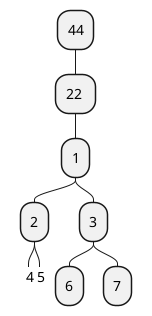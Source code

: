 @startmindmap test
top to bottom direction
* 1
** 2
***_ 4
***_ 5
** 3
*** 6
*** 7

top side

** 22 
*** 44
@endmindmap
